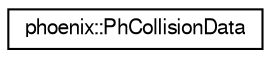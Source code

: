 digraph G
{
  edge [fontname="FreeSans",fontsize="10",labelfontname="FreeSans",labelfontsize="10"];
  node [fontname="FreeSans",fontsize="10",shape=record];
  rankdir=LR;
  Node1 [label="phoenix::PhCollisionData",height=0.2,width=0.4,color="black", fillcolor="white", style="filled",URL="$structphoenix_1_1PhCollisionData.htm",tooltip="Collision data."];
}

